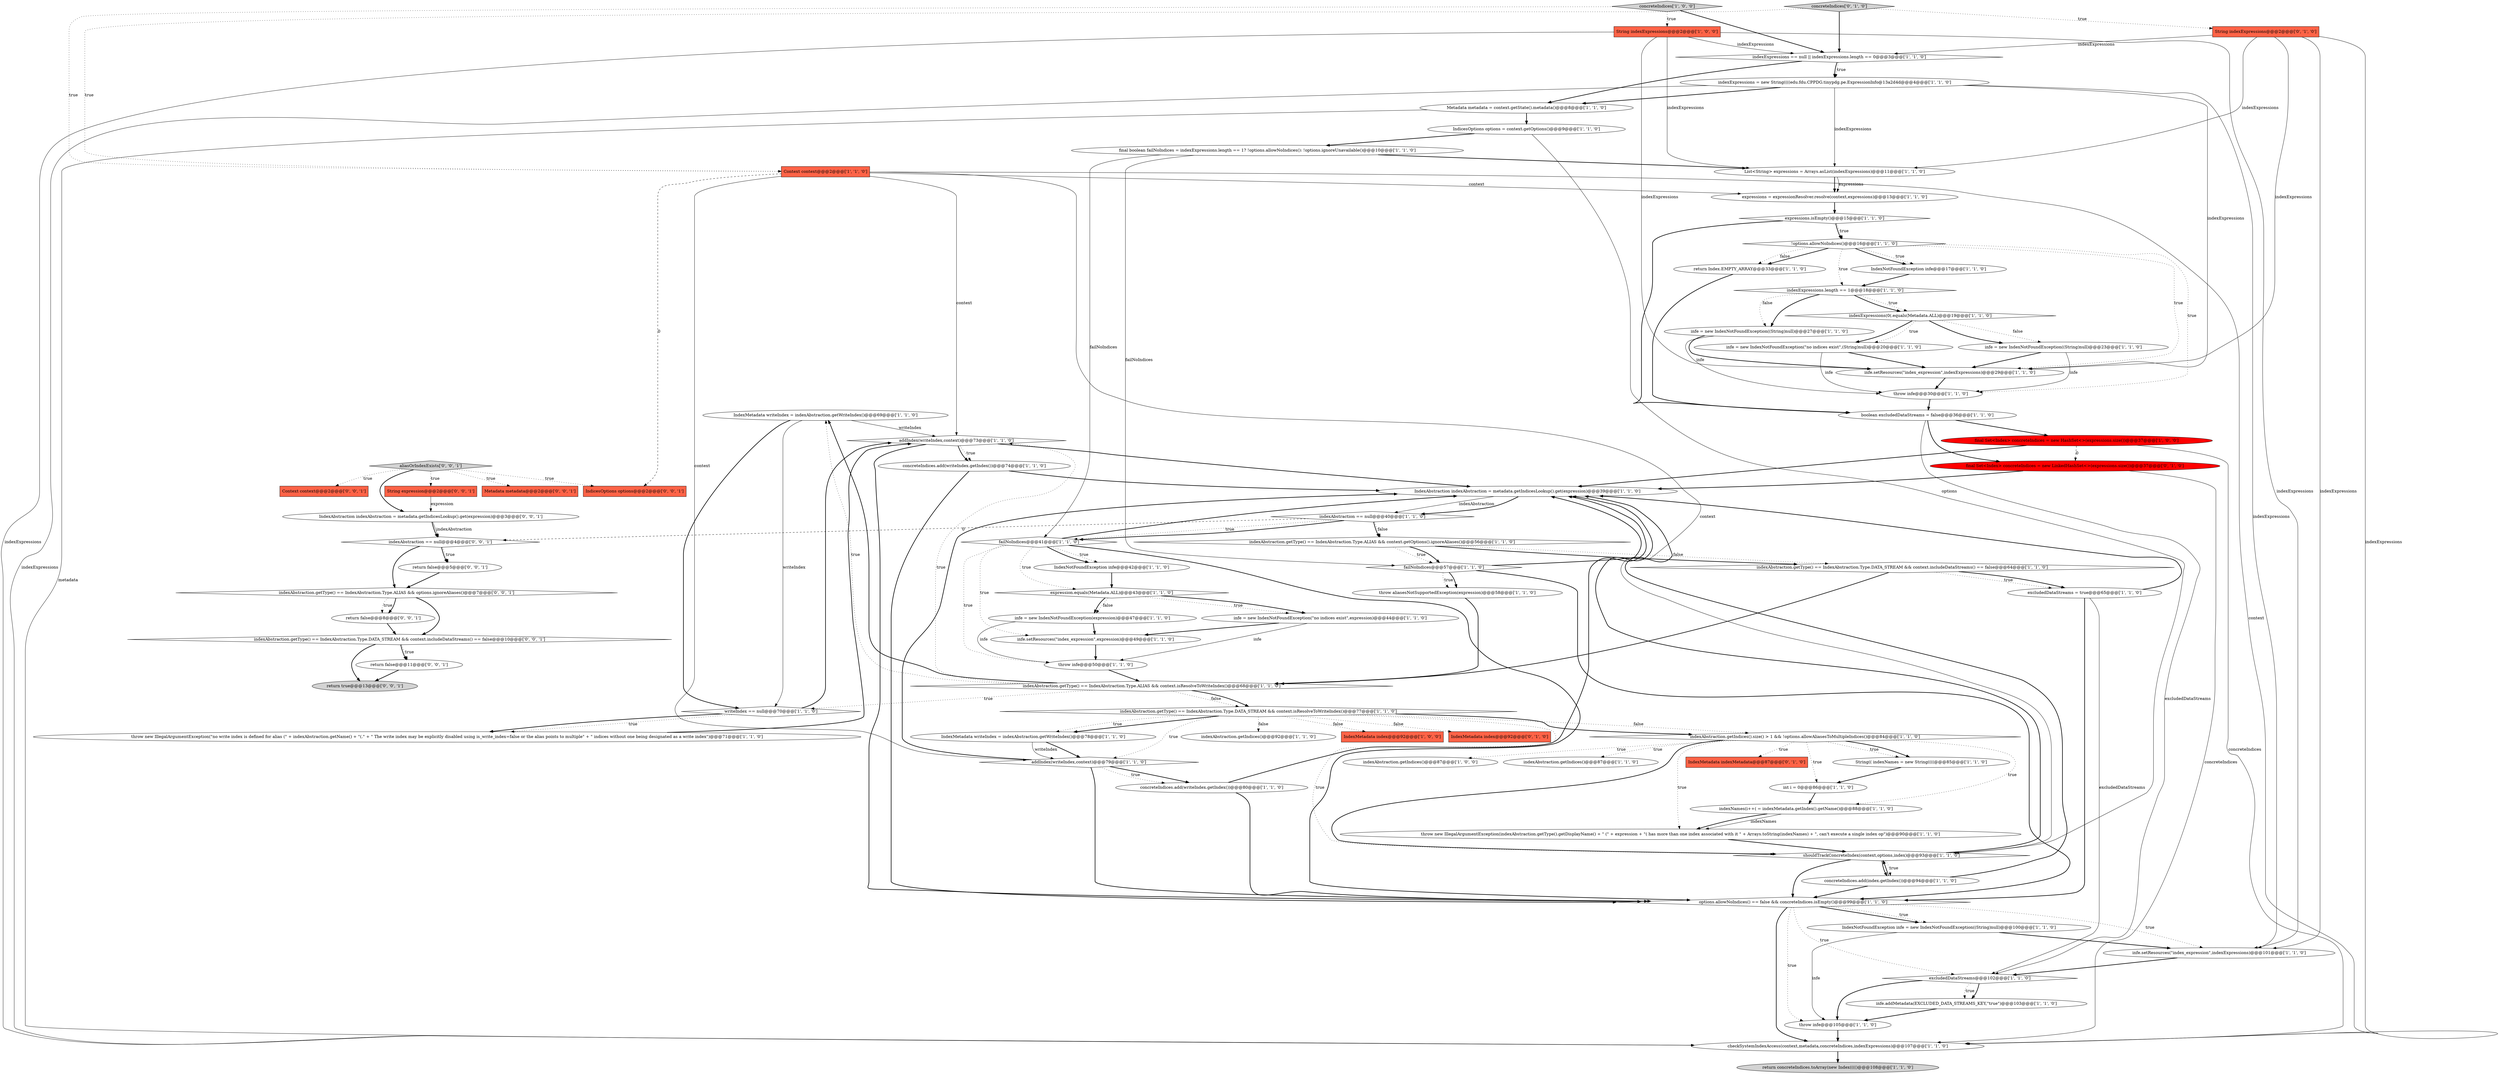 digraph {
56 [style = filled, label = "IndexMetadata writeIndex = indexAbstraction.getWriteIndex()@@@69@@@['1', '1', '0']", fillcolor = white, shape = ellipse image = "AAA0AAABBB1BBB"];
74 [style = filled, label = "String expression@@@2@@@['0', '0', '1']", fillcolor = tomato, shape = box image = "AAA0AAABBB3BBB"];
7 [style = filled, label = "indexAbstraction.getType() == IndexAbstraction.Type.DATA_STREAM && context.isResolveToWriteIndex()@@@77@@@['1', '1', '0']", fillcolor = white, shape = diamond image = "AAA0AAABBB1BBB"];
10 [style = filled, label = "Metadata metadata = context.getState().metadata()@@@8@@@['1', '1', '0']", fillcolor = white, shape = ellipse image = "AAA0AAABBB1BBB"];
79 [style = filled, label = "indexAbstraction.getType() == IndexAbstraction.Type.ALIAS && options.ignoreAliases()@@@7@@@['0', '0', '1']", fillcolor = white, shape = diamond image = "AAA0AAABBB3BBB"];
77 [style = filled, label = "return false@@@11@@@['0', '0', '1']", fillcolor = white, shape = ellipse image = "AAA0AAABBB3BBB"];
14 [style = filled, label = "final boolean failNoIndices = indexExpressions.length == 1? !options.allowNoIndices(): !options.ignoreUnavailable()@@@10@@@['1', '1', '0']", fillcolor = white, shape = ellipse image = "AAA0AAABBB1BBB"];
0 [style = filled, label = "indexAbstraction.getType() == IndexAbstraction.Type.ALIAS && context.isResolveToWriteIndex()@@@68@@@['1', '1', '0']", fillcolor = white, shape = diamond image = "AAA0AAABBB1BBB"];
51 [style = filled, label = "int i = 0@@@86@@@['1', '1', '0']", fillcolor = white, shape = ellipse image = "AAA0AAABBB1BBB"];
43 [style = filled, label = "expressions = expressionResolver.resolve(context,expressions)@@@13@@@['1', '1', '0']", fillcolor = white, shape = ellipse image = "AAA0AAABBB1BBB"];
54 [style = filled, label = "options.allowNoIndices() == false && concreteIndices.isEmpty()@@@99@@@['1', '1', '0']", fillcolor = white, shape = diamond image = "AAA0AAABBB1BBB"];
78 [style = filled, label = "Context context@@@2@@@['0', '0', '1']", fillcolor = tomato, shape = box image = "AAA0AAABBB3BBB"];
31 [style = filled, label = "excludedDataStreams@@@102@@@['1', '1', '0']", fillcolor = white, shape = diamond image = "AAA0AAABBB1BBB"];
23 [style = filled, label = "indexExpressions = new String((((edu.fdu.CPPDG.tinypdg.pe.ExpressionInfo@13a2d4d@@@4@@@['1', '1', '0']", fillcolor = white, shape = ellipse image = "AAA0AAABBB1BBB"];
32 [style = filled, label = "throw infe@@@105@@@['1', '1', '0']", fillcolor = white, shape = ellipse image = "AAA0AAABBB1BBB"];
45 [style = filled, label = "failNoIndices@@@41@@@['1', '1', '0']", fillcolor = white, shape = diamond image = "AAA0AAABBB1BBB"];
20 [style = filled, label = "infe = new IndexNotFoundException(\"no indices exist\",expression)@@@44@@@['1', '1', '0']", fillcolor = white, shape = ellipse image = "AAA0AAABBB1BBB"];
53 [style = filled, label = "infe.setResources(\"index_expression\",indexExpressions)@@@101@@@['1', '1', '0']", fillcolor = white, shape = ellipse image = "AAA0AAABBB1BBB"];
59 [style = filled, label = "indexAbstraction.getType() == IndexAbstraction.Type.ALIAS && context.getOptions().ignoreAliases()@@@56@@@['1', '1', '0']", fillcolor = white, shape = diamond image = "AAA0AAABBB1BBB"];
76 [style = filled, label = "Metadata metadata@@@2@@@['0', '0', '1']", fillcolor = tomato, shape = box image = "AAA0AAABBB3BBB"];
36 [style = filled, label = "boolean excludedDataStreams = false@@@36@@@['1', '1', '0']", fillcolor = white, shape = ellipse image = "AAA0AAABBB1BBB"];
15 [style = filled, label = "indexAbstraction == null@@@40@@@['1', '1', '0']", fillcolor = white, shape = diamond image = "AAA0AAABBB1BBB"];
30 [style = filled, label = "IndexNotFoundException infe = new IndexNotFoundException((String)null)@@@100@@@['1', '1', '0']", fillcolor = white, shape = ellipse image = "AAA0AAABBB1BBB"];
73 [style = filled, label = "return false@@@8@@@['0', '0', '1']", fillcolor = white, shape = ellipse image = "AAA0AAABBB3BBB"];
4 [style = filled, label = "infe.setResources(\"index_expression\",expression)@@@49@@@['1', '1', '0']", fillcolor = white, shape = ellipse image = "AAA0AAABBB1BBB"];
58 [style = filled, label = "infe = new IndexNotFoundException(\"no indices exist\",(String)null)@@@20@@@['1', '1', '0']", fillcolor = white, shape = ellipse image = "AAA0AAABBB1BBB"];
75 [style = filled, label = "indexAbstraction == null@@@4@@@['0', '0', '1']", fillcolor = white, shape = diamond image = "AAA0AAABBB3BBB"];
18 [style = filled, label = "return Index.EMPTY_ARRAY@@@33@@@['1', '1', '0']", fillcolor = white, shape = ellipse image = "AAA0AAABBB1BBB"];
13 [style = filled, label = "indexNames(i++( = indexMetadata.getIndex().getName()@@@88@@@['1', '1', '0']", fillcolor = white, shape = ellipse image = "AAA0AAABBB1BBB"];
68 [style = filled, label = "IndexMetadata index@@@92@@@['0', '1', '0']", fillcolor = tomato, shape = box image = "AAA0AAABBB2BBB"];
22 [style = filled, label = "final Set<Index> concreteIndices = new HashSet<>(expressions.size())@@@37@@@['1', '0', '0']", fillcolor = red, shape = ellipse image = "AAA1AAABBB1BBB"];
11 [style = filled, label = "infe.setResources(\"index_expression\",indexExpressions)@@@29@@@['1', '1', '0']", fillcolor = white, shape = ellipse image = "AAA0AAABBB1BBB"];
6 [style = filled, label = "indexAbstraction.getType() == IndexAbstraction.Type.DATA_STREAM && context.includeDataStreams() == false@@@64@@@['1', '1', '0']", fillcolor = white, shape = diamond image = "AAA0AAABBB1BBB"];
12 [style = filled, label = "throw aliasesNotSupportedException(expression)@@@58@@@['1', '1', '0']", fillcolor = white, shape = ellipse image = "AAA0AAABBB1BBB"];
65 [style = filled, label = "infe = new IndexNotFoundException(expression)@@@47@@@['1', '1', '0']", fillcolor = white, shape = ellipse image = "AAA0AAABBB1BBB"];
40 [style = filled, label = "indexAbstraction.getIndices()@@@92@@@['1', '1', '0']", fillcolor = white, shape = ellipse image = "AAA0AAABBB1BBB"];
47 [style = filled, label = "IndexAbstraction indexAbstraction = metadata.getIndicesLookup().get(expression)@@@39@@@['1', '1', '0']", fillcolor = white, shape = ellipse image = "AAA0AAABBB1BBB"];
49 [style = filled, label = "indexAbstraction.getIndices().size() > 1 && !options.allowAliasesToMultipleIndices()@@@84@@@['1', '1', '0']", fillcolor = white, shape = diamond image = "AAA0AAABBB1BBB"];
2 [style = filled, label = "indexAbstraction.getIndices()@@@87@@@['1', '0', '0']", fillcolor = white, shape = ellipse image = "AAA0AAABBB1BBB"];
28 [style = filled, label = "addIndex(writeIndex,context)@@@73@@@['1', '1', '0']", fillcolor = white, shape = diamond image = "AAA0AAABBB1BBB"];
60 [style = filled, label = "addIndex(writeIndex,context)@@@79@@@['1', '1', '0']", fillcolor = white, shape = diamond image = "AAA0AAABBB1BBB"];
9 [style = filled, label = "concreteIndices.add(writeIndex.getIndex())@@@80@@@['1', '1', '0']", fillcolor = white, shape = ellipse image = "AAA0AAABBB1BBB"];
67 [style = filled, label = "String indexExpressions@@@2@@@['0', '1', '0']", fillcolor = tomato, shape = box image = "AAA0AAABBB2BBB"];
34 [style = filled, label = "IndexMetadata index@@@92@@@['1', '0', '0']", fillcolor = tomato, shape = box image = "AAA0AAABBB1BBB"];
1 [style = filled, label = "indexExpressions.length == 1@@@18@@@['1', '1', '0']", fillcolor = white, shape = diamond image = "AAA0AAABBB1BBB"];
70 [style = filled, label = "final Set<Index> concreteIndices = new LinkedHashSet<>(expressions.size())@@@37@@@['0', '1', '0']", fillcolor = red, shape = ellipse image = "AAA1AAABBB2BBB"];
26 [style = filled, label = "indexAbstraction.getIndices()@@@87@@@['1', '1', '0']", fillcolor = white, shape = ellipse image = "AAA0AAABBB1BBB"];
64 [style = filled, label = "expressions.isEmpty()@@@15@@@['1', '1', '0']", fillcolor = white, shape = diamond image = "AAA0AAABBB1BBB"];
72 [style = filled, label = "IndexAbstraction indexAbstraction = metadata.getIndicesLookup().get(expression)@@@3@@@['0', '0', '1']", fillcolor = white, shape = ellipse image = "AAA0AAABBB3BBB"];
19 [style = filled, label = "infe = new IndexNotFoundException((String)null)@@@23@@@['1', '1', '0']", fillcolor = white, shape = ellipse image = "AAA0AAABBB1BBB"];
3 [style = filled, label = "String indexExpressions@@@2@@@['1', '0', '0']", fillcolor = tomato, shape = box image = "AAA0AAABBB1BBB"];
42 [style = filled, label = "String(( indexNames = new String((((@@@85@@@['1', '1', '0']", fillcolor = white, shape = ellipse image = "AAA0AAABBB1BBB"];
63 [style = filled, label = "!options.allowNoIndices()@@@16@@@['1', '1', '0']", fillcolor = white, shape = diamond image = "AAA0AAABBB1BBB"];
71 [style = filled, label = "return false@@@5@@@['0', '0', '1']", fillcolor = white, shape = ellipse image = "AAA0AAABBB3BBB"];
16 [style = filled, label = "shouldTrackConcreteIndex(context,options,index)@@@93@@@['1', '1', '0']", fillcolor = white, shape = diamond image = "AAA0AAABBB1BBB"];
17 [style = filled, label = "return concreteIndices.toArray(new Index(((()@@@108@@@['1', '1', '0']", fillcolor = lightgray, shape = ellipse image = "AAA0AAABBB1BBB"];
61 [style = filled, label = "writeIndex == null@@@70@@@['1', '1', '0']", fillcolor = white, shape = diamond image = "AAA0AAABBB1BBB"];
38 [style = filled, label = "IndexNotFoundException infe@@@42@@@['1', '1', '0']", fillcolor = white, shape = ellipse image = "AAA0AAABBB1BBB"];
55 [style = filled, label = "excludedDataStreams = true@@@65@@@['1', '1', '0']", fillcolor = white, shape = ellipse image = "AAA0AAABBB1BBB"];
66 [style = filled, label = "IndexMetadata indexMetadata@@@87@@@['0', '1', '0']", fillcolor = tomato, shape = box image = "AAA0AAABBB2BBB"];
8 [style = filled, label = "concreteIndices.add(index.getIndex())@@@94@@@['1', '1', '0']", fillcolor = white, shape = ellipse image = "AAA0AAABBB1BBB"];
37 [style = filled, label = "IndexMetadata writeIndex = indexAbstraction.getWriteIndex()@@@78@@@['1', '1', '0']", fillcolor = white, shape = ellipse image = "AAA0AAABBB1BBB"];
44 [style = filled, label = "throw new IllegalArgumentException(indexAbstraction.getType().getDisplayName() + \" (\" + expression + \"( has more than one index associated with it \" + Arrays.toString(indexNames) + \", can't execute a single index op\")@@@90@@@['1', '1', '0']", fillcolor = white, shape = ellipse image = "AAA0AAABBB1BBB"];
35 [style = filled, label = "expression.equals(Metadata.ALL)@@@43@@@['1', '1', '0']", fillcolor = white, shape = diamond image = "AAA0AAABBB1BBB"];
46 [style = filled, label = "failNoIndices@@@57@@@['1', '1', '0']", fillcolor = white, shape = diamond image = "AAA0AAABBB1BBB"];
24 [style = filled, label = "infe = new IndexNotFoundException((String)null)@@@27@@@['1', '1', '0']", fillcolor = white, shape = ellipse image = "AAA0AAABBB1BBB"];
41 [style = filled, label = "Context context@@@2@@@['1', '1', '0']", fillcolor = tomato, shape = box image = "AAA0AAABBB1BBB"];
62 [style = filled, label = "IndicesOptions options = context.getOptions()@@@9@@@['1', '1', '0']", fillcolor = white, shape = ellipse image = "AAA0AAABBB1BBB"];
83 [style = filled, label = "indexAbstraction.getType() == IndexAbstraction.Type.DATA_STREAM && context.includeDataStreams() == false@@@10@@@['0', '0', '1']", fillcolor = white, shape = diamond image = "AAA0AAABBB3BBB"];
5 [style = filled, label = "throw infe@@@50@@@['1', '1', '0']", fillcolor = white, shape = ellipse image = "AAA0AAABBB1BBB"];
33 [style = filled, label = "concreteIndices['1', '0', '0']", fillcolor = lightgray, shape = diamond image = "AAA0AAABBB1BBB"];
25 [style = filled, label = "concreteIndices.add(writeIndex.getIndex())@@@74@@@['1', '1', '0']", fillcolor = white, shape = ellipse image = "AAA0AAABBB1BBB"];
27 [style = filled, label = "indexExpressions == null || indexExpressions.length == 0@@@3@@@['1', '1', '0']", fillcolor = white, shape = diamond image = "AAA0AAABBB1BBB"];
29 [style = filled, label = "IndexNotFoundException infe@@@17@@@['1', '1', '0']", fillcolor = white, shape = ellipse image = "AAA0AAABBB1BBB"];
48 [style = filled, label = "checkSystemIndexAccess(context,metadata,concreteIndices,indexExpressions)@@@107@@@['1', '1', '0']", fillcolor = white, shape = ellipse image = "AAA0AAABBB1BBB"];
82 [style = filled, label = "return true@@@13@@@['0', '0', '1']", fillcolor = lightgray, shape = ellipse image = "AAA0AAABBB3BBB"];
52 [style = filled, label = "indexExpressions(0(.equals(Metadata.ALL)@@@19@@@['1', '1', '0']", fillcolor = white, shape = diamond image = "AAA0AAABBB1BBB"];
50 [style = filled, label = "infe.addMetadata(EXCLUDED_DATA_STREAMS_KEY,\"true\")@@@103@@@['1', '1', '0']", fillcolor = white, shape = ellipse image = "AAA0AAABBB1BBB"];
57 [style = filled, label = "List<String> expressions = Arrays.asList(indexExpressions)@@@11@@@['1', '1', '0']", fillcolor = white, shape = ellipse image = "AAA0AAABBB1BBB"];
80 [style = filled, label = "IndicesOptions options@@@2@@@['0', '0', '1']", fillcolor = tomato, shape = box image = "AAA0AAABBB3BBB"];
21 [style = filled, label = "throw new IllegalArgumentException(\"no write index is defined for alias (\" + indexAbstraction.getName() + \"(.\" + \" The write index may be explicitly disabled using is_write_index=false or the alias points to multiple\" + \" indices without one being designated as a write index\")@@@71@@@['1', '1', '0']", fillcolor = white, shape = ellipse image = "AAA0AAABBB1BBB"];
81 [style = filled, label = "aliasOrIndexExists['0', '0', '1']", fillcolor = lightgray, shape = diamond image = "AAA0AAABBB3BBB"];
39 [style = filled, label = "throw infe@@@30@@@['1', '1', '0']", fillcolor = white, shape = ellipse image = "AAA0AAABBB1BBB"];
69 [style = filled, label = "concreteIndices['0', '1', '0']", fillcolor = lightgray, shape = diamond image = "AAA0AAABBB2BBB"];
35->20 [style = dotted, label="true"];
50->32 [style = bold, label=""];
8->16 [style = bold, label=""];
64->36 [style = bold, label=""];
33->3 [style = dotted, label="true"];
62->14 [style = bold, label=""];
60->9 [style = bold, label=""];
49->16 [style = bold, label=""];
81->76 [style = dotted, label="true"];
22->48 [style = solid, label="concreteIndices"];
55->47 [style = bold, label=""];
3->27 [style = solid, label="indexExpressions"];
6->55 [style = dotted, label="true"];
28->25 [style = dotted, label="true"];
14->46 [style = solid, label="failNoIndices"];
45->4 [style = dotted, label="true"];
81->78 [style = dotted, label="true"];
63->1 [style = dotted, label="true"];
27->23 [style = dotted, label="true"];
46->12 [style = dotted, label="true"];
59->46 [style = dotted, label="true"];
19->11 [style = bold, label=""];
45->38 [style = dotted, label="true"];
52->19 [style = dotted, label="false"];
7->49 [style = bold, label=""];
49->2 [style = dotted, label="true"];
21->28 [style = bold, label=""];
22->70 [style = dashed, label="0"];
67->48 [style = solid, label="indexExpressions"];
45->5 [style = dotted, label="true"];
31->50 [style = bold, label=""];
54->31 [style = dotted, label="true"];
60->47 [style = bold, label=""];
59->6 [style = dotted, label="false"];
30->32 [style = solid, label="infe"];
41->16 [style = solid, label="context"];
5->0 [style = bold, label=""];
46->54 [style = bold, label=""];
37->60 [style = bold, label=""];
41->80 [style = dashed, label="0"];
24->11 [style = bold, label=""];
0->7 [style = dotted, label="false"];
47->15 [style = solid, label="indexAbstraction"];
22->47 [style = bold, label=""];
45->38 [style = bold, label=""];
7->16 [style = dotted, label="true"];
8->47 [style = bold, label=""];
9->47 [style = bold, label=""];
28->25 [style = bold, label=""];
29->1 [style = bold, label=""];
59->6 [style = bold, label=""];
58->11 [style = bold, label=""];
60->9 [style = dotted, label="true"];
79->83 [style = bold, label=""];
25->47 [style = bold, label=""];
0->56 [style = dotted, label="true"];
72->75 [style = solid, label="indexAbstraction"];
63->18 [style = bold, label=""];
35->20 [style = bold, label=""];
23->57 [style = solid, label="indexExpressions"];
36->31 [style = solid, label="excludedDataStreams"];
63->39 [style = dotted, label="true"];
71->79 [style = bold, label=""];
41->48 [style = solid, label="context"];
7->37 [style = bold, label=""];
19->39 [style = solid, label="infe"];
28->54 [style = bold, label=""];
67->57 [style = solid, label="indexExpressions"];
7->49 [style = dotted, label="false"];
52->19 [style = bold, label=""];
48->17 [style = bold, label=""];
35->65 [style = dotted, label="false"];
33->27 [style = bold, label=""];
54->53 [style = dotted, label="true"];
61->21 [style = dotted, label="true"];
24->39 [style = solid, label="infe"];
0->7 [style = bold, label=""];
49->51 [style = dotted, label="true"];
9->54 [style = bold, label=""];
52->58 [style = bold, label=""];
67->53 [style = solid, label="indexExpressions"];
44->16 [style = bold, label=""];
49->44 [style = dotted, label="true"];
83->77 [style = bold, label=""];
79->73 [style = dotted, label="true"];
63->11 [style = dotted, label="true"];
14->57 [style = bold, label=""];
37->60 [style = solid, label="writeIndex"];
23->10 [style = bold, label=""];
32->48 [style = bold, label=""];
23->11 [style = solid, label="indexExpressions"];
75->79 [style = bold, label=""];
63->29 [style = bold, label=""];
38->35 [style = bold, label=""];
61->28 [style = bold, label=""];
73->83 [style = bold, label=""];
36->70 [style = bold, label=""];
41->43 [style = solid, label="context"];
63->29 [style = dotted, label="true"];
74->72 [style = solid, label="expression"];
13->44 [style = solid, label="indexNames"];
59->46 [style = bold, label=""];
15->75 [style = dashed, label="0"];
60->54 [style = bold, label=""];
16->8 [style = dotted, label="true"];
81->80 [style = dotted, label="true"];
49->13 [style = dotted, label="true"];
67->11 [style = solid, label="indexExpressions"];
7->34 [style = dotted, label="false"];
1->52 [style = bold, label=""];
16->8 [style = bold, label=""];
49->66 [style = dotted, label="true"];
72->75 [style = bold, label=""];
31->32 [style = bold, label=""];
23->53 [style = solid, label="indexExpressions"];
28->47 [style = bold, label=""];
61->21 [style = bold, label=""];
10->48 [style = solid, label="metadata"];
30->53 [style = bold, label=""];
3->11 [style = solid, label="indexExpressions"];
77->82 [style = bold, label=""];
51->13 [style = bold, label=""];
1->24 [style = dotted, label="false"];
49->42 [style = dotted, label="true"];
42->51 [style = bold, label=""];
16->54 [style = bold, label=""];
7->60 [style = dotted, label="true"];
6->55 [style = bold, label=""];
57->43 [style = solid, label="expressions"];
10->62 [style = bold, label=""];
69->41 [style = dotted, label="true"];
3->57 [style = solid, label="indexExpressions"];
3->48 [style = solid, label="indexExpressions"];
27->10 [style = bold, label=""];
70->47 [style = bold, label=""];
69->27 [style = bold, label=""];
20->5 [style = solid, label="infe"];
15->59 [style = dotted, label="false"];
57->43 [style = bold, label=""];
49->26 [style = dotted, label="true"];
7->40 [style = dotted, label="false"];
33->41 [style = dotted, label="true"];
15->45 [style = dotted, label="true"];
8->54 [style = bold, label=""];
55->31 [style = solid, label="excludedDataStreams"];
83->77 [style = dotted, label="true"];
54->32 [style = dotted, label="true"];
4->5 [style = bold, label=""];
25->54 [style = bold, label=""];
70->48 [style = solid, label="concreteIndices"];
3->53 [style = solid, label="indexExpressions"];
49->42 [style = bold, label=""];
0->28 [style = dotted, label="true"];
67->27 [style = solid, label="indexExpressions"];
43->64 [style = bold, label=""];
15->45 [style = bold, label=""];
47->15 [style = bold, label=""];
62->16 [style = solid, label="options"];
69->67 [style = dotted, label="true"];
46->12 [style = bold, label=""];
16->47 [style = bold, label=""];
13->44 [style = bold, label=""];
64->63 [style = bold, label=""];
65->5 [style = solid, label="infe"];
75->71 [style = dotted, label="true"];
65->4 [style = bold, label=""];
54->30 [style = bold, label=""];
54->48 [style = bold, label=""];
18->36 [style = bold, label=""];
0->61 [style = dotted, label="true"];
6->0 [style = bold, label=""];
56->61 [style = bold, label=""];
53->31 [style = bold, label=""];
56->61 [style = solid, label="writeIndex"];
46->47 [style = bold, label=""];
15->59 [style = bold, label=""];
12->0 [style = bold, label=""];
1->52 [style = dotted, label="true"];
79->73 [style = bold, label=""];
7->37 [style = dotted, label="true"];
56->28 [style = solid, label="writeIndex"];
20->4 [style = bold, label=""];
63->18 [style = dotted, label="false"];
7->68 [style = dotted, label="false"];
45->54 [style = bold, label=""];
83->82 [style = bold, label=""];
35->65 [style = bold, label=""];
14->45 [style = solid, label="failNoIndices"];
81->72 [style = bold, label=""];
23->48 [style = solid, label="indexExpressions"];
58->39 [style = solid, label="infe"];
31->50 [style = dotted, label="true"];
0->56 [style = bold, label=""];
54->30 [style = dotted, label="true"];
41->28 [style = solid, label="context"];
52->58 [style = dotted, label="true"];
1->24 [style = bold, label=""];
45->35 [style = dotted, label="true"];
41->60 [style = solid, label="context"];
45->47 [style = bold, label=""];
81->74 [style = dotted, label="true"];
11->39 [style = bold, label=""];
75->71 [style = bold, label=""];
27->23 [style = bold, label=""];
64->63 [style = dotted, label="true"];
55->54 [style = bold, label=""];
39->36 [style = bold, label=""];
36->22 [style = bold, label=""];
}
